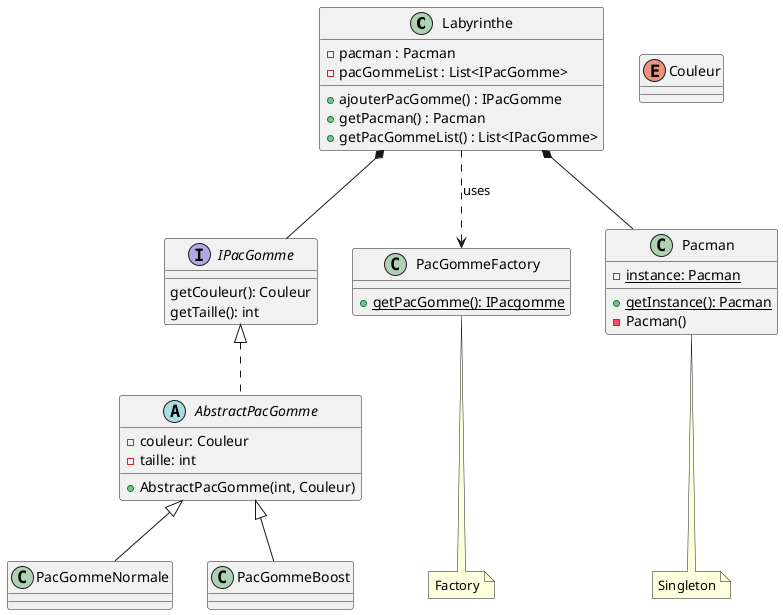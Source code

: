 @startuml Pacman

class Labyrinthe {
     - pacman : Pacman
     - pacGommeList : List<IPacGomme>
     + ajouterPacGomme() : IPacGomme
     + getPacman() : Pacman
     + getPacGommeList() : List<IPacGomme>
}


enum Couleur

interface IPacGomme {
     getCouleur(): Couleur
     getTaille(): int
}

abstract AbstractPacGomme {
     - couleur: Couleur
     - taille: int
     + AbstractPacGomme(int, Couleur)
}

class PacGommeNormale
class PacGommeBoost

PacGommeNormale -u-|> AbstractPacGomme
PacGommeBoost -u-|> AbstractPacGomme
AbstractPacGomme .u.|> IPacGomme

class PacGommeFactory {
     {static} + getPacGomme(): IPacgomme
}

note "Factory" as N1
PacGommeFactory ... N1


class Pacman {
    {static} - instance: Pacman
    {static} + getInstance(): Pacman
     - Pacman()
}
note "Singleton" as N2
Pacman ... N2

Labyrinthe ..> PacGommeFactory: uses
Labyrinthe *-- IPacGomme
Labyrinthe *-- Pacman

@enduml[]